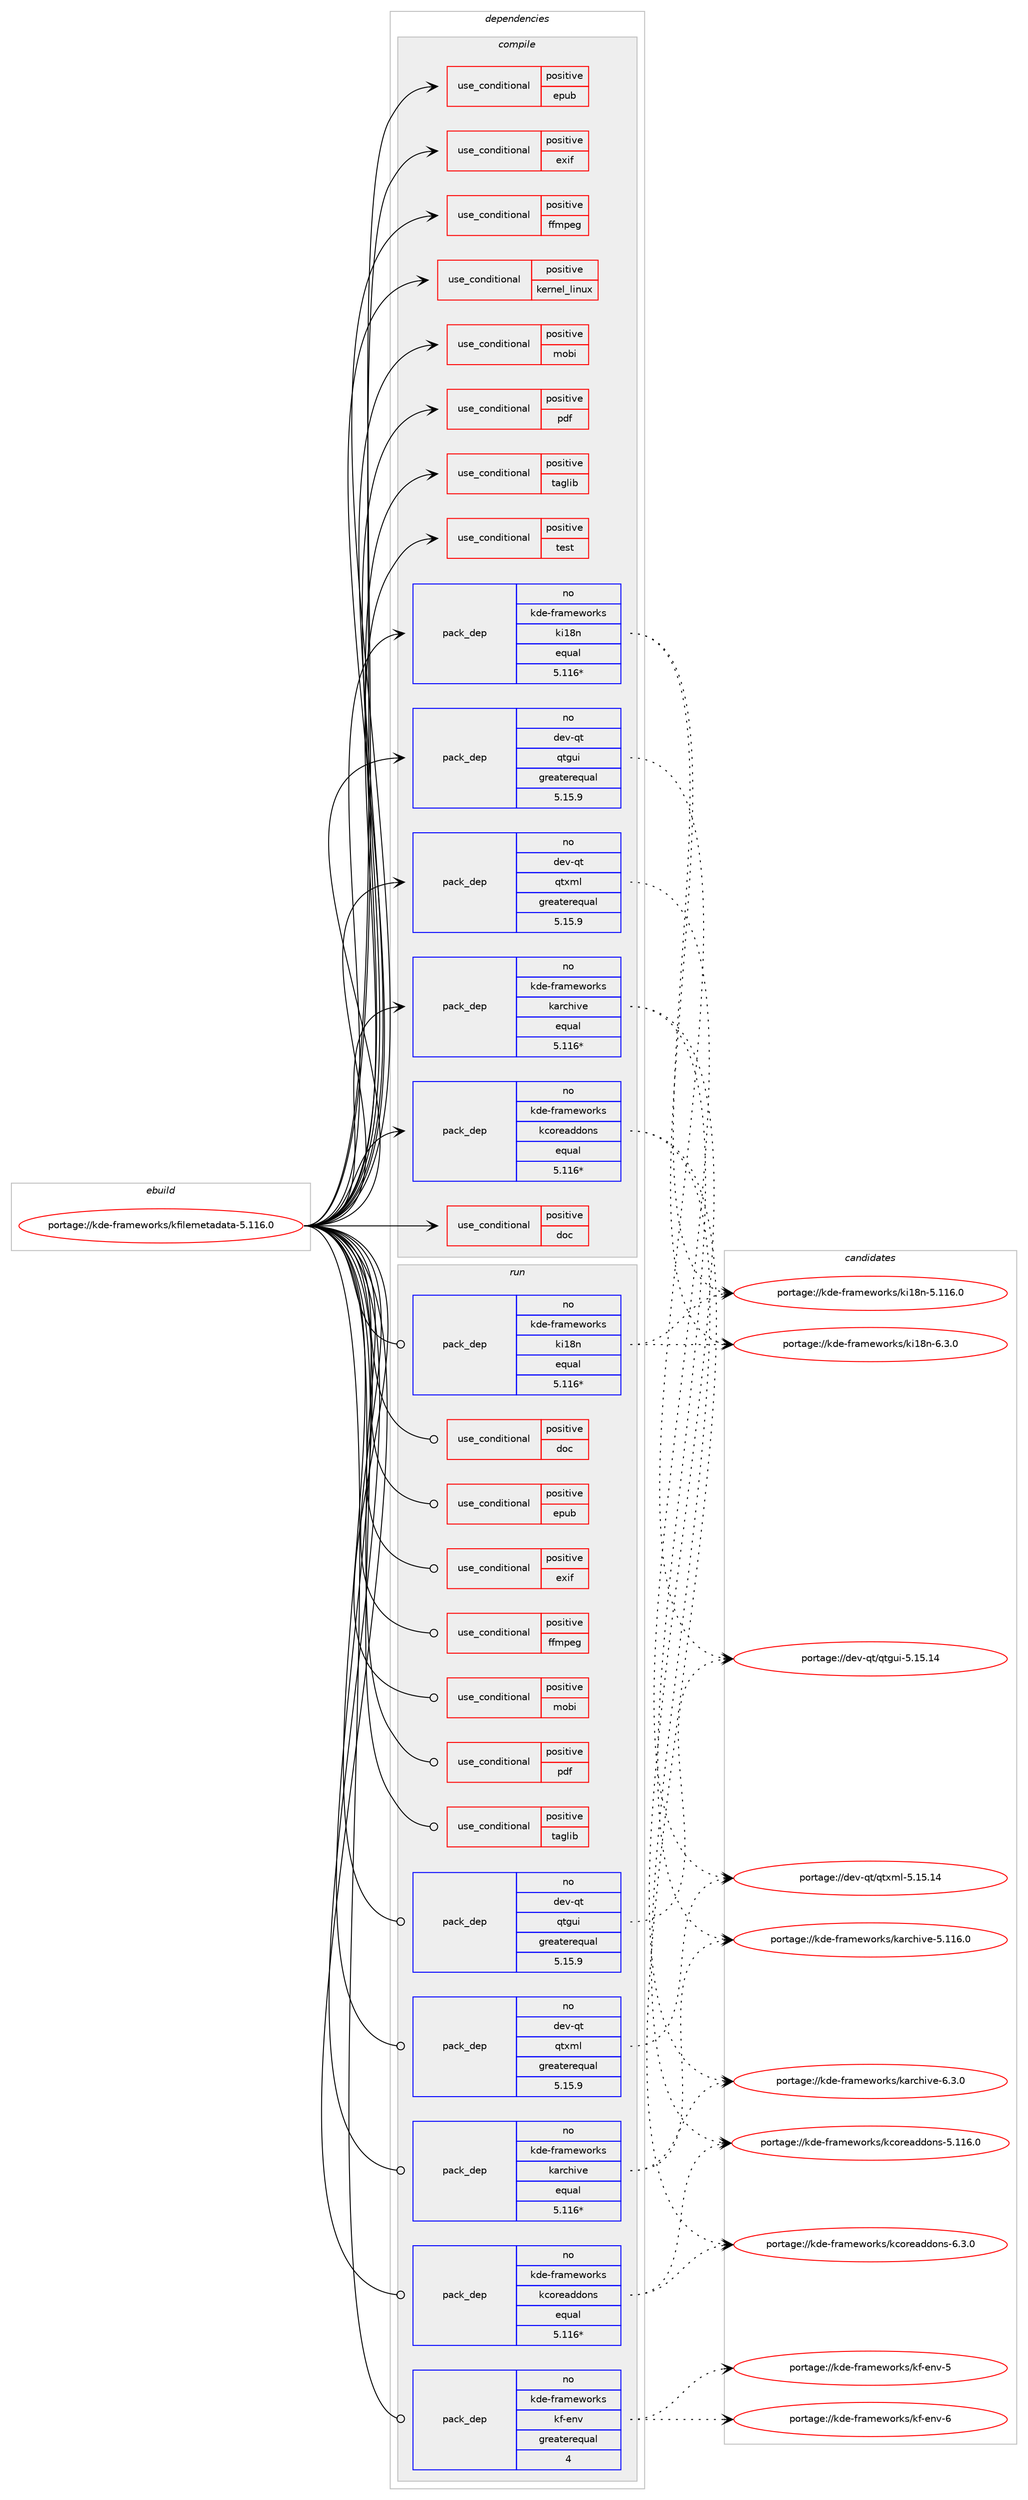 digraph prolog {

# *************
# Graph options
# *************

newrank=true;
concentrate=true;
compound=true;
graph [rankdir=LR,fontname=Helvetica,fontsize=10,ranksep=1.5];#, ranksep=2.5, nodesep=0.2];
edge  [arrowhead=vee];
node  [fontname=Helvetica,fontsize=10];

# **********
# The ebuild
# **********

subgraph cluster_leftcol {
color=gray;
rank=same;
label=<<i>ebuild</i>>;
id [label="portage://kde-frameworks/kfilemetadata-5.116.0", color=red, width=4, href="../kde-frameworks/kfilemetadata-5.116.0.svg"];
}

# ****************
# The dependencies
# ****************

subgraph cluster_midcol {
color=gray;
label=<<i>dependencies</i>>;
subgraph cluster_compile {
fillcolor="#eeeeee";
style=filled;
label=<<i>compile</i>>;
subgraph cond66339 {
dependency136524 [label=<<TABLE BORDER="0" CELLBORDER="1" CELLSPACING="0" CELLPADDING="4"><TR><TD ROWSPAN="3" CELLPADDING="10">use_conditional</TD></TR><TR><TD>positive</TD></TR><TR><TD>doc</TD></TR></TABLE>>, shape=none, color=red];
# *** BEGIN UNKNOWN DEPENDENCY TYPE (TODO) ***
# dependency136524 -> package_dependency(portage://kde-frameworks/kfilemetadata-5.116.0,install,no,dev-qt,qt-docs,none,[,,],[slot(5)],[])
# *** END UNKNOWN DEPENDENCY TYPE (TODO) ***

}
id:e -> dependency136524:w [weight=20,style="solid",arrowhead="vee"];
subgraph cond66340 {
dependency136525 [label=<<TABLE BORDER="0" CELLBORDER="1" CELLSPACING="0" CELLPADDING="4"><TR><TD ROWSPAN="3" CELLPADDING="10">use_conditional</TD></TR><TR><TD>positive</TD></TR><TR><TD>epub</TD></TR></TABLE>>, shape=none, color=red];
# *** BEGIN UNKNOWN DEPENDENCY TYPE (TODO) ***
# dependency136525 -> package_dependency(portage://kde-frameworks/kfilemetadata-5.116.0,install,no,app-text,ebook-tools,none,[,,],[],[])
# *** END UNKNOWN DEPENDENCY TYPE (TODO) ***

}
id:e -> dependency136525:w [weight=20,style="solid",arrowhead="vee"];
subgraph cond66341 {
dependency136526 [label=<<TABLE BORDER="0" CELLBORDER="1" CELLSPACING="0" CELLPADDING="4"><TR><TD ROWSPAN="3" CELLPADDING="10">use_conditional</TD></TR><TR><TD>positive</TD></TR><TR><TD>exif</TD></TR></TABLE>>, shape=none, color=red];
# *** BEGIN UNKNOWN DEPENDENCY TYPE (TODO) ***
# dependency136526 -> package_dependency(portage://kde-frameworks/kfilemetadata-5.116.0,install,no,media-gfx,exiv2,none,[,,],any_same_slot,[])
# *** END UNKNOWN DEPENDENCY TYPE (TODO) ***

}
id:e -> dependency136526:w [weight=20,style="solid",arrowhead="vee"];
subgraph cond66342 {
dependency136527 [label=<<TABLE BORDER="0" CELLBORDER="1" CELLSPACING="0" CELLPADDING="4"><TR><TD ROWSPAN="3" CELLPADDING="10">use_conditional</TD></TR><TR><TD>positive</TD></TR><TR><TD>ffmpeg</TD></TR></TABLE>>, shape=none, color=red];
# *** BEGIN UNKNOWN DEPENDENCY TYPE (TODO) ***
# dependency136527 -> package_dependency(portage://kde-frameworks/kfilemetadata-5.116.0,install,no,media-video,ffmpeg,none,[,,],[slot(0),equal],[])
# *** END UNKNOWN DEPENDENCY TYPE (TODO) ***

}
id:e -> dependency136527:w [weight=20,style="solid",arrowhead="vee"];
subgraph cond66343 {
dependency136528 [label=<<TABLE BORDER="0" CELLBORDER="1" CELLSPACING="0" CELLPADDING="4"><TR><TD ROWSPAN="3" CELLPADDING="10">use_conditional</TD></TR><TR><TD>positive</TD></TR><TR><TD>kernel_linux</TD></TR></TABLE>>, shape=none, color=red];
# *** BEGIN UNKNOWN DEPENDENCY TYPE (TODO) ***
# dependency136528 -> package_dependency(portage://kde-frameworks/kfilemetadata-5.116.0,install,no,sys-apps,attr,none,[,,],[],[])
# *** END UNKNOWN DEPENDENCY TYPE (TODO) ***

}
id:e -> dependency136528:w [weight=20,style="solid",arrowhead="vee"];
subgraph cond66344 {
dependency136529 [label=<<TABLE BORDER="0" CELLBORDER="1" CELLSPACING="0" CELLPADDING="4"><TR><TD ROWSPAN="3" CELLPADDING="10">use_conditional</TD></TR><TR><TD>positive</TD></TR><TR><TD>mobi</TD></TR></TABLE>>, shape=none, color=red];
# *** BEGIN UNKNOWN DEPENDENCY TYPE (TODO) ***
# dependency136529 -> package_dependency(portage://kde-frameworks/kfilemetadata-5.116.0,install,no,kde-apps,kdegraphics-mobipocket,none,[,,],[slot(5)],[])
# *** END UNKNOWN DEPENDENCY TYPE (TODO) ***

}
id:e -> dependency136529:w [weight=20,style="solid",arrowhead="vee"];
subgraph cond66345 {
dependency136530 [label=<<TABLE BORDER="0" CELLBORDER="1" CELLSPACING="0" CELLPADDING="4"><TR><TD ROWSPAN="3" CELLPADDING="10">use_conditional</TD></TR><TR><TD>positive</TD></TR><TR><TD>pdf</TD></TR></TABLE>>, shape=none, color=red];
# *** BEGIN UNKNOWN DEPENDENCY TYPE (TODO) ***
# dependency136530 -> package_dependency(portage://kde-frameworks/kfilemetadata-5.116.0,install,no,app-text,poppler,none,[,,],[],[use(enable(qt5),none)])
# *** END UNKNOWN DEPENDENCY TYPE (TODO) ***

}
id:e -> dependency136530:w [weight=20,style="solid",arrowhead="vee"];
subgraph cond66346 {
dependency136531 [label=<<TABLE BORDER="0" CELLBORDER="1" CELLSPACING="0" CELLPADDING="4"><TR><TD ROWSPAN="3" CELLPADDING="10">use_conditional</TD></TR><TR><TD>positive</TD></TR><TR><TD>taglib</TD></TR></TABLE>>, shape=none, color=red];
# *** BEGIN UNKNOWN DEPENDENCY TYPE (TODO) ***
# dependency136531 -> package_dependency(portage://kde-frameworks/kfilemetadata-5.116.0,install,no,media-libs,taglib,none,[,,],any_same_slot,[])
# *** END UNKNOWN DEPENDENCY TYPE (TODO) ***

}
id:e -> dependency136531:w [weight=20,style="solid",arrowhead="vee"];
subgraph cond66347 {
dependency136532 [label=<<TABLE BORDER="0" CELLBORDER="1" CELLSPACING="0" CELLPADDING="4"><TR><TD ROWSPAN="3" CELLPADDING="10">use_conditional</TD></TR><TR><TD>positive</TD></TR><TR><TD>test</TD></TR></TABLE>>, shape=none, color=red];
# *** BEGIN UNKNOWN DEPENDENCY TYPE (TODO) ***
# dependency136532 -> package_dependency(portage://kde-frameworks/kfilemetadata-5.116.0,install,no,dev-qt,qttest,none,[,,],[slot(5)],[])
# *** END UNKNOWN DEPENDENCY TYPE (TODO) ***

}
id:e -> dependency136532:w [weight=20,style="solid",arrowhead="vee"];
# *** BEGIN UNKNOWN DEPENDENCY TYPE (TODO) ***
# id -> package_dependency(portage://kde-frameworks/kfilemetadata-5.116.0,install,no,dev-qt,qtcore,none,[,,],[slot(5)],[])
# *** END UNKNOWN DEPENDENCY TYPE (TODO) ***

subgraph pack68196 {
dependency136533 [label=<<TABLE BORDER="0" CELLBORDER="1" CELLSPACING="0" CELLPADDING="4" WIDTH="220"><TR><TD ROWSPAN="6" CELLPADDING="30">pack_dep</TD></TR><TR><TD WIDTH="110">no</TD></TR><TR><TD>dev-qt</TD></TR><TR><TD>qtgui</TD></TR><TR><TD>greaterequal</TD></TR><TR><TD>5.15.9</TD></TR></TABLE>>, shape=none, color=blue];
}
id:e -> dependency136533:w [weight=20,style="solid",arrowhead="vee"];
subgraph pack68197 {
dependency136534 [label=<<TABLE BORDER="0" CELLBORDER="1" CELLSPACING="0" CELLPADDING="4" WIDTH="220"><TR><TD ROWSPAN="6" CELLPADDING="30">pack_dep</TD></TR><TR><TD WIDTH="110">no</TD></TR><TR><TD>dev-qt</TD></TR><TR><TD>qtxml</TD></TR><TR><TD>greaterequal</TD></TR><TR><TD>5.15.9</TD></TR></TABLE>>, shape=none, color=blue];
}
id:e -> dependency136534:w [weight=20,style="solid",arrowhead="vee"];
subgraph pack68198 {
dependency136535 [label=<<TABLE BORDER="0" CELLBORDER="1" CELLSPACING="0" CELLPADDING="4" WIDTH="220"><TR><TD ROWSPAN="6" CELLPADDING="30">pack_dep</TD></TR><TR><TD WIDTH="110">no</TD></TR><TR><TD>kde-frameworks</TD></TR><TR><TD>karchive</TD></TR><TR><TD>equal</TD></TR><TR><TD>5.116*</TD></TR></TABLE>>, shape=none, color=blue];
}
id:e -> dependency136535:w [weight=20,style="solid",arrowhead="vee"];
subgraph pack68199 {
dependency136536 [label=<<TABLE BORDER="0" CELLBORDER="1" CELLSPACING="0" CELLPADDING="4" WIDTH="220"><TR><TD ROWSPAN="6" CELLPADDING="30">pack_dep</TD></TR><TR><TD WIDTH="110">no</TD></TR><TR><TD>kde-frameworks</TD></TR><TR><TD>kcoreaddons</TD></TR><TR><TD>equal</TD></TR><TR><TD>5.116*</TD></TR></TABLE>>, shape=none, color=blue];
}
id:e -> dependency136536:w [weight=20,style="solid",arrowhead="vee"];
subgraph pack68200 {
dependency136537 [label=<<TABLE BORDER="0" CELLBORDER="1" CELLSPACING="0" CELLPADDING="4" WIDTH="220"><TR><TD ROWSPAN="6" CELLPADDING="30">pack_dep</TD></TR><TR><TD WIDTH="110">no</TD></TR><TR><TD>kde-frameworks</TD></TR><TR><TD>ki18n</TD></TR><TR><TD>equal</TD></TR><TR><TD>5.116*</TD></TR></TABLE>>, shape=none, color=blue];
}
id:e -> dependency136537:w [weight=20,style="solid",arrowhead="vee"];
}
subgraph cluster_compileandrun {
fillcolor="#eeeeee";
style=filled;
label=<<i>compile and run</i>>;
}
subgraph cluster_run {
fillcolor="#eeeeee";
style=filled;
label=<<i>run</i>>;
subgraph cond66348 {
dependency136538 [label=<<TABLE BORDER="0" CELLBORDER="1" CELLSPACING="0" CELLPADDING="4"><TR><TD ROWSPAN="3" CELLPADDING="10">use_conditional</TD></TR><TR><TD>positive</TD></TR><TR><TD>doc</TD></TR></TABLE>>, shape=none, color=red];
# *** BEGIN UNKNOWN DEPENDENCY TYPE (TODO) ***
# dependency136538 -> package_dependency(portage://kde-frameworks/kfilemetadata-5.116.0,run,no,dev-qt,qt-docs,none,[,,],[slot(5)],[])
# *** END UNKNOWN DEPENDENCY TYPE (TODO) ***

}
id:e -> dependency136538:w [weight=20,style="solid",arrowhead="odot"];
subgraph cond66349 {
dependency136539 [label=<<TABLE BORDER="0" CELLBORDER="1" CELLSPACING="0" CELLPADDING="4"><TR><TD ROWSPAN="3" CELLPADDING="10">use_conditional</TD></TR><TR><TD>positive</TD></TR><TR><TD>epub</TD></TR></TABLE>>, shape=none, color=red];
# *** BEGIN UNKNOWN DEPENDENCY TYPE (TODO) ***
# dependency136539 -> package_dependency(portage://kde-frameworks/kfilemetadata-5.116.0,run,no,app-text,ebook-tools,none,[,,],[],[])
# *** END UNKNOWN DEPENDENCY TYPE (TODO) ***

}
id:e -> dependency136539:w [weight=20,style="solid",arrowhead="odot"];
subgraph cond66350 {
dependency136540 [label=<<TABLE BORDER="0" CELLBORDER="1" CELLSPACING="0" CELLPADDING="4"><TR><TD ROWSPAN="3" CELLPADDING="10">use_conditional</TD></TR><TR><TD>positive</TD></TR><TR><TD>exif</TD></TR></TABLE>>, shape=none, color=red];
# *** BEGIN UNKNOWN DEPENDENCY TYPE (TODO) ***
# dependency136540 -> package_dependency(portage://kde-frameworks/kfilemetadata-5.116.0,run,no,media-gfx,exiv2,none,[,,],any_same_slot,[])
# *** END UNKNOWN DEPENDENCY TYPE (TODO) ***

}
id:e -> dependency136540:w [weight=20,style="solid",arrowhead="odot"];
subgraph cond66351 {
dependency136541 [label=<<TABLE BORDER="0" CELLBORDER="1" CELLSPACING="0" CELLPADDING="4"><TR><TD ROWSPAN="3" CELLPADDING="10">use_conditional</TD></TR><TR><TD>positive</TD></TR><TR><TD>ffmpeg</TD></TR></TABLE>>, shape=none, color=red];
# *** BEGIN UNKNOWN DEPENDENCY TYPE (TODO) ***
# dependency136541 -> package_dependency(portage://kde-frameworks/kfilemetadata-5.116.0,run,no,media-video,ffmpeg,none,[,,],[slot(0),equal],[])
# *** END UNKNOWN DEPENDENCY TYPE (TODO) ***

}
id:e -> dependency136541:w [weight=20,style="solid",arrowhead="odot"];
subgraph cond66352 {
dependency136542 [label=<<TABLE BORDER="0" CELLBORDER="1" CELLSPACING="0" CELLPADDING="4"><TR><TD ROWSPAN="3" CELLPADDING="10">use_conditional</TD></TR><TR><TD>positive</TD></TR><TR><TD>mobi</TD></TR></TABLE>>, shape=none, color=red];
# *** BEGIN UNKNOWN DEPENDENCY TYPE (TODO) ***
# dependency136542 -> package_dependency(portage://kde-frameworks/kfilemetadata-5.116.0,run,no,kde-apps,kdegraphics-mobipocket,none,[,,],[slot(5)],[])
# *** END UNKNOWN DEPENDENCY TYPE (TODO) ***

}
id:e -> dependency136542:w [weight=20,style="solid",arrowhead="odot"];
subgraph cond66353 {
dependency136543 [label=<<TABLE BORDER="0" CELLBORDER="1" CELLSPACING="0" CELLPADDING="4"><TR><TD ROWSPAN="3" CELLPADDING="10">use_conditional</TD></TR><TR><TD>positive</TD></TR><TR><TD>pdf</TD></TR></TABLE>>, shape=none, color=red];
# *** BEGIN UNKNOWN DEPENDENCY TYPE (TODO) ***
# dependency136543 -> package_dependency(portage://kde-frameworks/kfilemetadata-5.116.0,run,no,app-text,poppler,none,[,,],[],[use(enable(qt5),none)])
# *** END UNKNOWN DEPENDENCY TYPE (TODO) ***

}
id:e -> dependency136543:w [weight=20,style="solid",arrowhead="odot"];
subgraph cond66354 {
dependency136544 [label=<<TABLE BORDER="0" CELLBORDER="1" CELLSPACING="0" CELLPADDING="4"><TR><TD ROWSPAN="3" CELLPADDING="10">use_conditional</TD></TR><TR><TD>positive</TD></TR><TR><TD>taglib</TD></TR></TABLE>>, shape=none, color=red];
# *** BEGIN UNKNOWN DEPENDENCY TYPE (TODO) ***
# dependency136544 -> package_dependency(portage://kde-frameworks/kfilemetadata-5.116.0,run,no,media-libs,taglib,none,[,,],any_same_slot,[])
# *** END UNKNOWN DEPENDENCY TYPE (TODO) ***

}
id:e -> dependency136544:w [weight=20,style="solid",arrowhead="odot"];
# *** BEGIN UNKNOWN DEPENDENCY TYPE (TODO) ***
# id -> package_dependency(portage://kde-frameworks/kfilemetadata-5.116.0,run,no,dev-qt,qtcore,none,[,,],[slot(5)],[])
# *** END UNKNOWN DEPENDENCY TYPE (TODO) ***

subgraph pack68201 {
dependency136545 [label=<<TABLE BORDER="0" CELLBORDER="1" CELLSPACING="0" CELLPADDING="4" WIDTH="220"><TR><TD ROWSPAN="6" CELLPADDING="30">pack_dep</TD></TR><TR><TD WIDTH="110">no</TD></TR><TR><TD>dev-qt</TD></TR><TR><TD>qtgui</TD></TR><TR><TD>greaterequal</TD></TR><TR><TD>5.15.9</TD></TR></TABLE>>, shape=none, color=blue];
}
id:e -> dependency136545:w [weight=20,style="solid",arrowhead="odot"];
subgraph pack68202 {
dependency136546 [label=<<TABLE BORDER="0" CELLBORDER="1" CELLSPACING="0" CELLPADDING="4" WIDTH="220"><TR><TD ROWSPAN="6" CELLPADDING="30">pack_dep</TD></TR><TR><TD WIDTH="110">no</TD></TR><TR><TD>dev-qt</TD></TR><TR><TD>qtxml</TD></TR><TR><TD>greaterequal</TD></TR><TR><TD>5.15.9</TD></TR></TABLE>>, shape=none, color=blue];
}
id:e -> dependency136546:w [weight=20,style="solid",arrowhead="odot"];
subgraph pack68203 {
dependency136547 [label=<<TABLE BORDER="0" CELLBORDER="1" CELLSPACING="0" CELLPADDING="4" WIDTH="220"><TR><TD ROWSPAN="6" CELLPADDING="30">pack_dep</TD></TR><TR><TD WIDTH="110">no</TD></TR><TR><TD>kde-frameworks</TD></TR><TR><TD>karchive</TD></TR><TR><TD>equal</TD></TR><TR><TD>5.116*</TD></TR></TABLE>>, shape=none, color=blue];
}
id:e -> dependency136547:w [weight=20,style="solid",arrowhead="odot"];
subgraph pack68204 {
dependency136548 [label=<<TABLE BORDER="0" CELLBORDER="1" CELLSPACING="0" CELLPADDING="4" WIDTH="220"><TR><TD ROWSPAN="6" CELLPADDING="30">pack_dep</TD></TR><TR><TD WIDTH="110">no</TD></TR><TR><TD>kde-frameworks</TD></TR><TR><TD>kcoreaddons</TD></TR><TR><TD>equal</TD></TR><TR><TD>5.116*</TD></TR></TABLE>>, shape=none, color=blue];
}
id:e -> dependency136548:w [weight=20,style="solid",arrowhead="odot"];
subgraph pack68205 {
dependency136549 [label=<<TABLE BORDER="0" CELLBORDER="1" CELLSPACING="0" CELLPADDING="4" WIDTH="220"><TR><TD ROWSPAN="6" CELLPADDING="30">pack_dep</TD></TR><TR><TD WIDTH="110">no</TD></TR><TR><TD>kde-frameworks</TD></TR><TR><TD>kf-env</TD></TR><TR><TD>greaterequal</TD></TR><TR><TD>4</TD></TR></TABLE>>, shape=none, color=blue];
}
id:e -> dependency136549:w [weight=20,style="solid",arrowhead="odot"];
subgraph pack68206 {
dependency136550 [label=<<TABLE BORDER="0" CELLBORDER="1" CELLSPACING="0" CELLPADDING="4" WIDTH="220"><TR><TD ROWSPAN="6" CELLPADDING="30">pack_dep</TD></TR><TR><TD WIDTH="110">no</TD></TR><TR><TD>kde-frameworks</TD></TR><TR><TD>ki18n</TD></TR><TR><TD>equal</TD></TR><TR><TD>5.116*</TD></TR></TABLE>>, shape=none, color=blue];
}
id:e -> dependency136550:w [weight=20,style="solid",arrowhead="odot"];
}
}

# **************
# The candidates
# **************

subgraph cluster_choices {
rank=same;
color=gray;
label=<<i>candidates</i>>;

subgraph choice68196 {
color=black;
nodesep=1;
choice10010111845113116471131161031171054553464953464952 [label="portage://dev-qt/qtgui-5.15.14", color=red, width=4,href="../dev-qt/qtgui-5.15.14.svg"];
dependency136533:e -> choice10010111845113116471131161031171054553464953464952:w [style=dotted,weight="100"];
}
subgraph choice68197 {
color=black;
nodesep=1;
choice10010111845113116471131161201091084553464953464952 [label="portage://dev-qt/qtxml-5.15.14", color=red, width=4,href="../dev-qt/qtxml-5.15.14.svg"];
dependency136534:e -> choice10010111845113116471131161201091084553464953464952:w [style=dotted,weight="100"];
}
subgraph choice68198 {
color=black;
nodesep=1;
choice10710010145102114971091011191111141071154710797114991041051181014553464949544648 [label="portage://kde-frameworks/karchive-5.116.0", color=red, width=4,href="../kde-frameworks/karchive-5.116.0.svg"];
choice1071001014510211497109101119111114107115471079711499104105118101455446514648 [label="portage://kde-frameworks/karchive-6.3.0", color=red, width=4,href="../kde-frameworks/karchive-6.3.0.svg"];
dependency136535:e -> choice10710010145102114971091011191111141071154710797114991041051181014553464949544648:w [style=dotted,weight="100"];
dependency136535:e -> choice1071001014510211497109101119111114107115471079711499104105118101455446514648:w [style=dotted,weight="100"];
}
subgraph choice68199 {
color=black;
nodesep=1;
choice10710010145102114971091011191111141071154710799111114101971001001111101154553464949544648 [label="portage://kde-frameworks/kcoreaddons-5.116.0", color=red, width=4,href="../kde-frameworks/kcoreaddons-5.116.0.svg"];
choice1071001014510211497109101119111114107115471079911111410197100100111110115455446514648 [label="portage://kde-frameworks/kcoreaddons-6.3.0", color=red, width=4,href="../kde-frameworks/kcoreaddons-6.3.0.svg"];
dependency136536:e -> choice10710010145102114971091011191111141071154710799111114101971001001111101154553464949544648:w [style=dotted,weight="100"];
dependency136536:e -> choice1071001014510211497109101119111114107115471079911111410197100100111110115455446514648:w [style=dotted,weight="100"];
}
subgraph choice68200 {
color=black;
nodesep=1;
choice10710010145102114971091011191111141071154710710549561104553464949544648 [label="portage://kde-frameworks/ki18n-5.116.0", color=red, width=4,href="../kde-frameworks/ki18n-5.116.0.svg"];
choice1071001014510211497109101119111114107115471071054956110455446514648 [label="portage://kde-frameworks/ki18n-6.3.0", color=red, width=4,href="../kde-frameworks/ki18n-6.3.0.svg"];
dependency136537:e -> choice10710010145102114971091011191111141071154710710549561104553464949544648:w [style=dotted,weight="100"];
dependency136537:e -> choice1071001014510211497109101119111114107115471071054956110455446514648:w [style=dotted,weight="100"];
}
subgraph choice68201 {
color=black;
nodesep=1;
choice10010111845113116471131161031171054553464953464952 [label="portage://dev-qt/qtgui-5.15.14", color=red, width=4,href="../dev-qt/qtgui-5.15.14.svg"];
dependency136545:e -> choice10010111845113116471131161031171054553464953464952:w [style=dotted,weight="100"];
}
subgraph choice68202 {
color=black;
nodesep=1;
choice10010111845113116471131161201091084553464953464952 [label="portage://dev-qt/qtxml-5.15.14", color=red, width=4,href="../dev-qt/qtxml-5.15.14.svg"];
dependency136546:e -> choice10010111845113116471131161201091084553464953464952:w [style=dotted,weight="100"];
}
subgraph choice68203 {
color=black;
nodesep=1;
choice10710010145102114971091011191111141071154710797114991041051181014553464949544648 [label="portage://kde-frameworks/karchive-5.116.0", color=red, width=4,href="../kde-frameworks/karchive-5.116.0.svg"];
choice1071001014510211497109101119111114107115471079711499104105118101455446514648 [label="portage://kde-frameworks/karchive-6.3.0", color=red, width=4,href="../kde-frameworks/karchive-6.3.0.svg"];
dependency136547:e -> choice10710010145102114971091011191111141071154710797114991041051181014553464949544648:w [style=dotted,weight="100"];
dependency136547:e -> choice1071001014510211497109101119111114107115471079711499104105118101455446514648:w [style=dotted,weight="100"];
}
subgraph choice68204 {
color=black;
nodesep=1;
choice10710010145102114971091011191111141071154710799111114101971001001111101154553464949544648 [label="portage://kde-frameworks/kcoreaddons-5.116.0", color=red, width=4,href="../kde-frameworks/kcoreaddons-5.116.0.svg"];
choice1071001014510211497109101119111114107115471079911111410197100100111110115455446514648 [label="portage://kde-frameworks/kcoreaddons-6.3.0", color=red, width=4,href="../kde-frameworks/kcoreaddons-6.3.0.svg"];
dependency136548:e -> choice10710010145102114971091011191111141071154710799111114101971001001111101154553464949544648:w [style=dotted,weight="100"];
dependency136548:e -> choice1071001014510211497109101119111114107115471079911111410197100100111110115455446514648:w [style=dotted,weight="100"];
}
subgraph choice68205 {
color=black;
nodesep=1;
choice107100101451021149710910111911111410711547107102451011101184553 [label="portage://kde-frameworks/kf-env-5", color=red, width=4,href="../kde-frameworks/kf-env-5.svg"];
choice107100101451021149710910111911111410711547107102451011101184554 [label="portage://kde-frameworks/kf-env-6", color=red, width=4,href="../kde-frameworks/kf-env-6.svg"];
dependency136549:e -> choice107100101451021149710910111911111410711547107102451011101184553:w [style=dotted,weight="100"];
dependency136549:e -> choice107100101451021149710910111911111410711547107102451011101184554:w [style=dotted,weight="100"];
}
subgraph choice68206 {
color=black;
nodesep=1;
choice10710010145102114971091011191111141071154710710549561104553464949544648 [label="portage://kde-frameworks/ki18n-5.116.0", color=red, width=4,href="../kde-frameworks/ki18n-5.116.0.svg"];
choice1071001014510211497109101119111114107115471071054956110455446514648 [label="portage://kde-frameworks/ki18n-6.3.0", color=red, width=4,href="../kde-frameworks/ki18n-6.3.0.svg"];
dependency136550:e -> choice10710010145102114971091011191111141071154710710549561104553464949544648:w [style=dotted,weight="100"];
dependency136550:e -> choice1071001014510211497109101119111114107115471071054956110455446514648:w [style=dotted,weight="100"];
}
}

}

